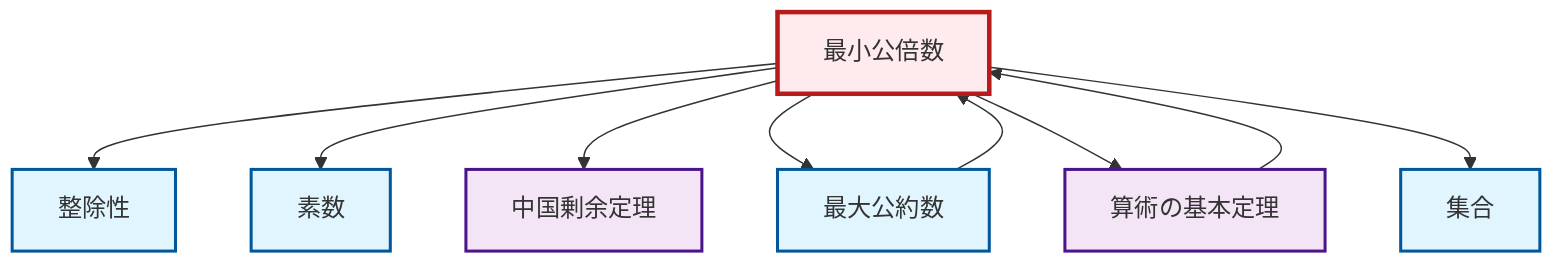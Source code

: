 graph TD
    classDef definition fill:#e1f5fe,stroke:#01579b,stroke-width:2px
    classDef theorem fill:#f3e5f5,stroke:#4a148c,stroke-width:2px
    classDef axiom fill:#fff3e0,stroke:#e65100,stroke-width:2px
    classDef example fill:#e8f5e9,stroke:#1b5e20,stroke-width:2px
    classDef current fill:#ffebee,stroke:#b71c1c,stroke-width:3px
    def-lcm["最小公倍数"]:::definition
    def-set["集合"]:::definition
    def-prime["素数"]:::definition
    def-gcd["最大公約数"]:::definition
    thm-fundamental-arithmetic["算術の基本定理"]:::theorem
    thm-chinese-remainder["中国剰余定理"]:::theorem
    def-divisibility["整除性"]:::definition
    def-lcm --> def-divisibility
    thm-fundamental-arithmetic --> def-lcm
    def-lcm --> def-prime
    def-gcd --> def-lcm
    def-lcm --> thm-chinese-remainder
    def-lcm --> def-gcd
    def-lcm --> thm-fundamental-arithmetic
    def-lcm --> def-set
    class def-lcm current